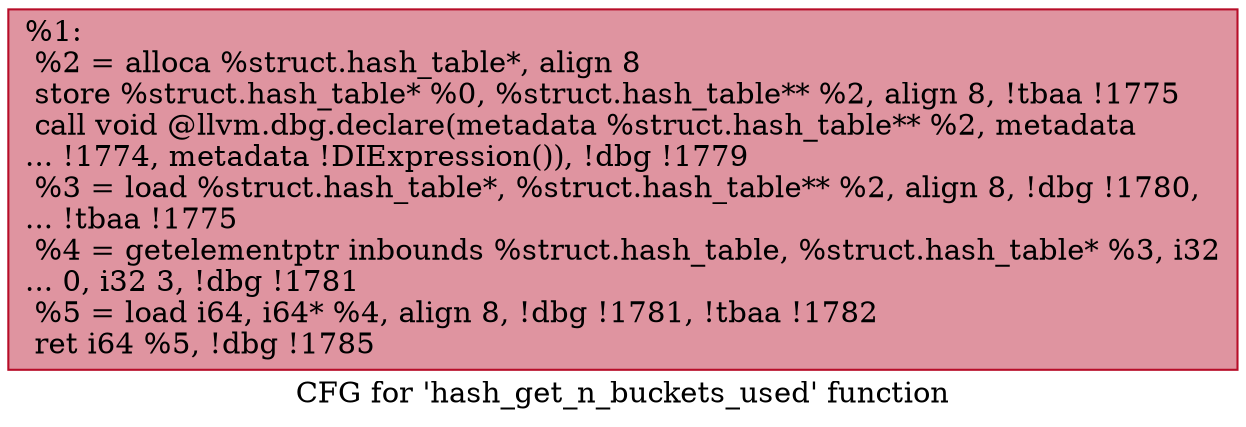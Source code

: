 digraph "CFG for 'hash_get_n_buckets_used' function" {
	label="CFG for 'hash_get_n_buckets_used' function";

	Node0x197fbe0 [shape=record,color="#b70d28ff", style=filled, fillcolor="#b70d2870",label="{%1:\l  %2 = alloca %struct.hash_table*, align 8\l  store %struct.hash_table* %0, %struct.hash_table** %2, align 8, !tbaa !1775\l  call void @llvm.dbg.declare(metadata %struct.hash_table** %2, metadata\l... !1774, metadata !DIExpression()), !dbg !1779\l  %3 = load %struct.hash_table*, %struct.hash_table** %2, align 8, !dbg !1780,\l... !tbaa !1775\l  %4 = getelementptr inbounds %struct.hash_table, %struct.hash_table* %3, i32\l... 0, i32 3, !dbg !1781\l  %5 = load i64, i64* %4, align 8, !dbg !1781, !tbaa !1782\l  ret i64 %5, !dbg !1785\l}"];
}
